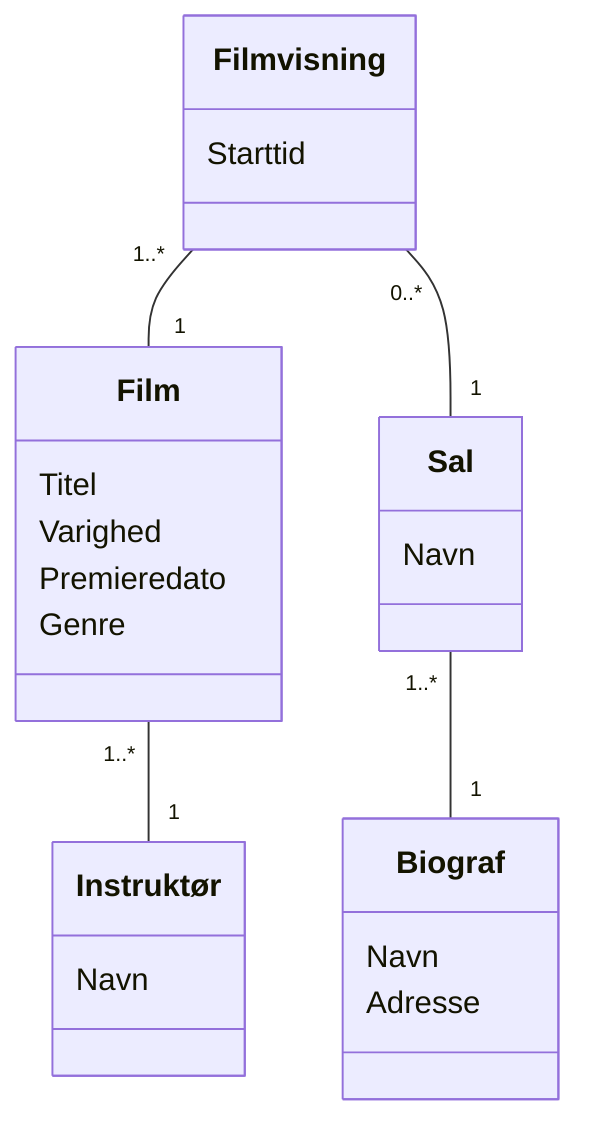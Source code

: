 ﻿classDiagram
    class Film {
        Titel
        Varighed
        Premieredato
        Genre
    }

    class Instruktør {
        Navn
    }

    class Biograf {
        Navn
        Adresse
    }

    class Sal {
        Navn
    }

    class Film visning {
        Starttid
    }
   
    Film "1..*" -- "1" Instruktør
    Film visning "1..*" -- "1" Film
    Film visning "0..*" -- "1" Sal
    Sal "1..*" -- "1" Biograf